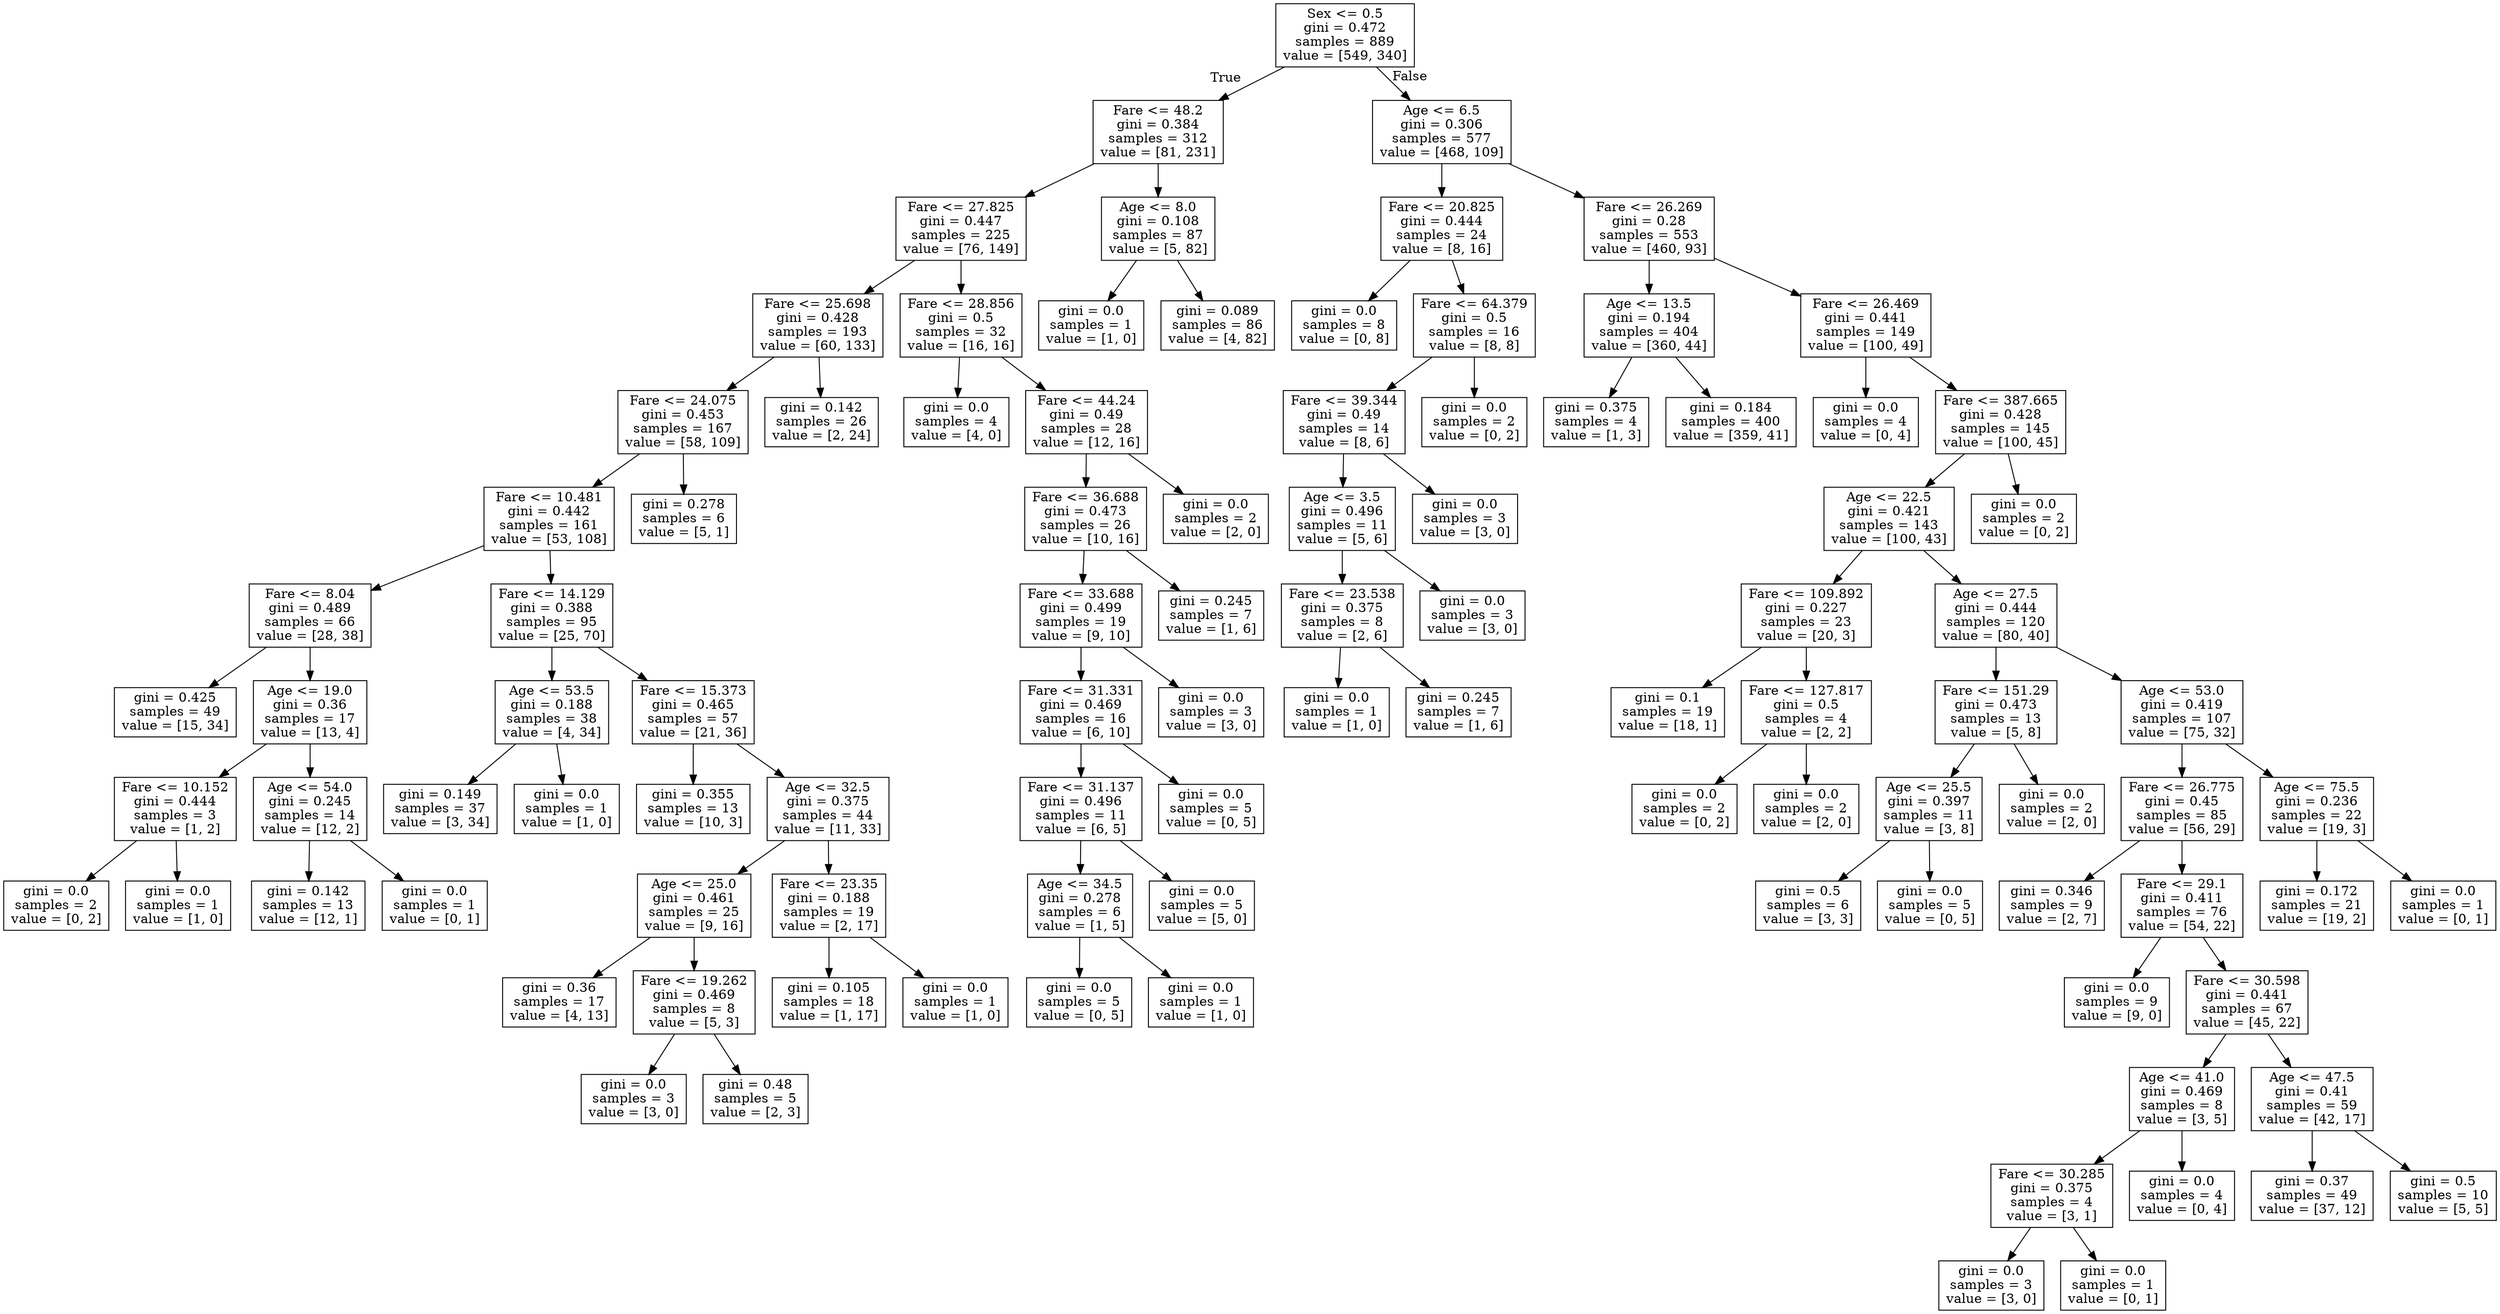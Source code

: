 digraph Tree {
node [shape=box] ;
0 [label="Sex <= 0.5\ngini = 0.472\nsamples = 889\nvalue = [549, 340]"] ;
1 [label="Fare <= 48.2\ngini = 0.384\nsamples = 312\nvalue = [81, 231]"] ;
0 -> 1 [labeldistance=2.5, labelangle=45, headlabel="True"] ;
7 [label="Fare <= 27.825\ngini = 0.447\nsamples = 225\nvalue = [76, 149]"] ;
1 -> 7 ;
15 [label="Fare <= 25.698\ngini = 0.428\nsamples = 193\nvalue = [60, 133]"] ;
7 -> 15 ;
17 [label="Fare <= 24.075\ngini = 0.453\nsamples = 167\nvalue = [58, 109]"] ;
15 -> 17 ;
19 [label="Fare <= 10.481\ngini = 0.442\nsamples = 161\nvalue = [53, 108]"] ;
17 -> 19 ;
23 [label="Fare <= 8.04\ngini = 0.489\nsamples = 66\nvalue = [28, 38]"] ;
19 -> 23 ;
25 [label="gini = 0.425\nsamples = 49\nvalue = [15, 34]"] ;
23 -> 25 ;
26 [label="Age <= 19.0\ngini = 0.36\nsamples = 17\nvalue = [13, 4]"] ;
23 -> 26 ;
67 [label="Fare <= 10.152\ngini = 0.444\nsamples = 3\nvalue = [1, 2]"] ;
26 -> 67 ;
73 [label="gini = 0.0\nsamples = 2\nvalue = [0, 2]"] ;
67 -> 73 ;
74 [label="gini = 0.0\nsamples = 1\nvalue = [1, 0]"] ;
67 -> 74 ;
68 [label="Age <= 54.0\ngini = 0.245\nsamples = 14\nvalue = [12, 2]"] ;
26 -> 68 ;
69 [label="gini = 0.142\nsamples = 13\nvalue = [12, 1]"] ;
68 -> 69 ;
70 [label="gini = 0.0\nsamples = 1\nvalue = [0, 1]"] ;
68 -> 70 ;
24 [label="Fare <= 14.129\ngini = 0.388\nsamples = 95\nvalue = [25, 70]"] ;
19 -> 24 ;
27 [label="Age <= 53.5\ngini = 0.188\nsamples = 38\nvalue = [4, 34]"] ;
24 -> 27 ;
35 [label="gini = 0.149\nsamples = 37\nvalue = [3, 34]"] ;
27 -> 35 ;
36 [label="gini = 0.0\nsamples = 1\nvalue = [1, 0]"] ;
27 -> 36 ;
28 [label="Fare <= 15.373\ngini = 0.465\nsamples = 57\nvalue = [21, 36]"] ;
24 -> 28 ;
29 [label="gini = 0.355\nsamples = 13\nvalue = [10, 3]"] ;
28 -> 29 ;
30 [label="Age <= 32.5\ngini = 0.375\nsamples = 44\nvalue = [11, 33]"] ;
28 -> 30 ;
59 [label="Age <= 25.0\ngini = 0.461\nsamples = 25\nvalue = [9, 16]"] ;
30 -> 59 ;
63 [label="gini = 0.36\nsamples = 17\nvalue = [4, 13]"] ;
59 -> 63 ;
64 [label="Fare <= 19.262\ngini = 0.469\nsamples = 8\nvalue = [5, 3]"] ;
59 -> 64 ;
71 [label="gini = 0.0\nsamples = 3\nvalue = [3, 0]"] ;
64 -> 71 ;
72 [label="gini = 0.48\nsamples = 5\nvalue = [2, 3]"] ;
64 -> 72 ;
60 [label="Fare <= 23.35\ngini = 0.188\nsamples = 19\nvalue = [2, 17]"] ;
30 -> 60 ;
61 [label="gini = 0.105\nsamples = 18\nvalue = [1, 17]"] ;
60 -> 61 ;
62 [label="gini = 0.0\nsamples = 1\nvalue = [1, 0]"] ;
60 -> 62 ;
20 [label="gini = 0.278\nsamples = 6\nvalue = [5, 1]"] ;
17 -> 20 ;
18 [label="gini = 0.142\nsamples = 26\nvalue = [2, 24]"] ;
15 -> 18 ;
16 [label="Fare <= 28.856\ngini = 0.5\nsamples = 32\nvalue = [16, 16]"] ;
7 -> 16 ;
21 [label="gini = 0.0\nsamples = 4\nvalue = [4, 0]"] ;
16 -> 21 ;
22 [label="Fare <= 44.24\ngini = 0.49\nsamples = 28\nvalue = [12, 16]"] ;
16 -> 22 ;
57 [label="Fare <= 36.688\ngini = 0.473\nsamples = 26\nvalue = [10, 16]"] ;
22 -> 57 ;
87 [label="Fare <= 33.688\ngini = 0.499\nsamples = 19\nvalue = [9, 10]"] ;
57 -> 87 ;
89 [label="Fare <= 31.331\ngini = 0.469\nsamples = 16\nvalue = [6, 10]"] ;
87 -> 89 ;
91 [label="Fare <= 31.137\ngini = 0.496\nsamples = 11\nvalue = [6, 5]"] ;
89 -> 91 ;
93 [label="Age <= 34.5\ngini = 0.278\nsamples = 6\nvalue = [1, 5]"] ;
91 -> 93 ;
95 [label="gini = 0.0\nsamples = 5\nvalue = [0, 5]"] ;
93 -> 95 ;
96 [label="gini = 0.0\nsamples = 1\nvalue = [1, 0]"] ;
93 -> 96 ;
94 [label="gini = 0.0\nsamples = 5\nvalue = [5, 0]"] ;
91 -> 94 ;
92 [label="gini = 0.0\nsamples = 5\nvalue = [0, 5]"] ;
89 -> 92 ;
90 [label="gini = 0.0\nsamples = 3\nvalue = [3, 0]"] ;
87 -> 90 ;
88 [label="gini = 0.245\nsamples = 7\nvalue = [1, 6]"] ;
57 -> 88 ;
58 [label="gini = 0.0\nsamples = 2\nvalue = [2, 0]"] ;
22 -> 58 ;
8 [label="Age <= 8.0\ngini = 0.108\nsamples = 87\nvalue = [5, 82]"] ;
1 -> 8 ;
33 [label="gini = 0.0\nsamples = 1\nvalue = [1, 0]"] ;
8 -> 33 ;
34 [label="gini = 0.089\nsamples = 86\nvalue = [4, 82]"] ;
8 -> 34 ;
2 [label="Age <= 6.5\ngini = 0.306\nsamples = 577\nvalue = [468, 109]"] ;
0 -> 2 [labeldistance=2.5, labelangle=-45, headlabel="False"] ;
3 [label="Fare <= 20.825\ngini = 0.444\nsamples = 24\nvalue = [8, 16]"] ;
2 -> 3 ;
13 [label="gini = 0.0\nsamples = 8\nvalue = [0, 8]"] ;
3 -> 13 ;
14 [label="Fare <= 64.379\ngini = 0.5\nsamples = 16\nvalue = [8, 8]"] ;
3 -> 14 ;
79 [label="Fare <= 39.344\ngini = 0.49\nsamples = 14\nvalue = [8, 6]"] ;
14 -> 79 ;
81 [label="Age <= 3.5\ngini = 0.496\nsamples = 11\nvalue = [5, 6]"] ;
79 -> 81 ;
83 [label="Fare <= 23.538\ngini = 0.375\nsamples = 8\nvalue = [2, 6]"] ;
81 -> 83 ;
85 [label="gini = 0.0\nsamples = 1\nvalue = [1, 0]"] ;
83 -> 85 ;
86 [label="gini = 0.245\nsamples = 7\nvalue = [1, 6]"] ;
83 -> 86 ;
84 [label="gini = 0.0\nsamples = 3\nvalue = [3, 0]"] ;
81 -> 84 ;
82 [label="gini = 0.0\nsamples = 3\nvalue = [3, 0]"] ;
79 -> 82 ;
80 [label="gini = 0.0\nsamples = 2\nvalue = [0, 2]"] ;
14 -> 80 ;
4 [label="Fare <= 26.269\ngini = 0.28\nsamples = 553\nvalue = [460, 93]"] ;
2 -> 4 ;
5 [label="Age <= 13.5\ngini = 0.194\nsamples = 404\nvalue = [360, 44]"] ;
4 -> 5 ;
11 [label="gini = 0.375\nsamples = 4\nvalue = [1, 3]"] ;
5 -> 11 ;
12 [label="gini = 0.184\nsamples = 400\nvalue = [359, 41]"] ;
5 -> 12 ;
6 [label="Fare <= 26.469\ngini = 0.441\nsamples = 149\nvalue = [100, 49]"] ;
4 -> 6 ;
9 [label="gini = 0.0\nsamples = 4\nvalue = [0, 4]"] ;
6 -> 9 ;
10 [label="Fare <= 387.665\ngini = 0.428\nsamples = 145\nvalue = [100, 45]"] ;
6 -> 10 ;
31 [label="Age <= 22.5\ngini = 0.421\nsamples = 143\nvalue = [100, 43]"] ;
10 -> 31 ;
37 [label="Fare <= 109.892\ngini = 0.227\nsamples = 23\nvalue = [20, 3]"] ;
31 -> 37 ;
75 [label="gini = 0.1\nsamples = 19\nvalue = [18, 1]"] ;
37 -> 75 ;
76 [label="Fare <= 127.817\ngini = 0.5\nsamples = 4\nvalue = [2, 2]"] ;
37 -> 76 ;
77 [label="gini = 0.0\nsamples = 2\nvalue = [0, 2]"] ;
76 -> 77 ;
78 [label="gini = 0.0\nsamples = 2\nvalue = [2, 0]"] ;
76 -> 78 ;
38 [label="Age <= 27.5\ngini = 0.444\nsamples = 120\nvalue = [80, 40]"] ;
31 -> 38 ;
39 [label="Fare <= 151.29\ngini = 0.473\nsamples = 13\nvalue = [5, 8]"] ;
38 -> 39 ;
41 [label="Age <= 25.5\ngini = 0.397\nsamples = 11\nvalue = [3, 8]"] ;
39 -> 41 ;
65 [label="gini = 0.5\nsamples = 6\nvalue = [3, 3]"] ;
41 -> 65 ;
66 [label="gini = 0.0\nsamples = 5\nvalue = [0, 5]"] ;
41 -> 66 ;
42 [label="gini = 0.0\nsamples = 2\nvalue = [2, 0]"] ;
39 -> 42 ;
40 [label="Age <= 53.0\ngini = 0.419\nsamples = 107\nvalue = [75, 32]"] ;
38 -> 40 ;
43 [label="Fare <= 26.775\ngini = 0.45\nsamples = 85\nvalue = [56, 29]"] ;
40 -> 43 ;
45 [label="gini = 0.346\nsamples = 9\nvalue = [2, 7]"] ;
43 -> 45 ;
46 [label="Fare <= 29.1\ngini = 0.411\nsamples = 76\nvalue = [54, 22]"] ;
43 -> 46 ;
47 [label="gini = 0.0\nsamples = 9\nvalue = [9, 0]"] ;
46 -> 47 ;
48 [label="Fare <= 30.598\ngini = 0.441\nsamples = 67\nvalue = [45, 22]"] ;
46 -> 48 ;
49 [label="Age <= 41.0\ngini = 0.469\nsamples = 8\nvalue = [3, 5]"] ;
48 -> 49 ;
51 [label="Fare <= 30.285\ngini = 0.375\nsamples = 4\nvalue = [3, 1]"] ;
49 -> 51 ;
55 [label="gini = 0.0\nsamples = 3\nvalue = [3, 0]"] ;
51 -> 55 ;
56 [label="gini = 0.0\nsamples = 1\nvalue = [0, 1]"] ;
51 -> 56 ;
52 [label="gini = 0.0\nsamples = 4\nvalue = [0, 4]"] ;
49 -> 52 ;
50 [label="Age <= 47.5\ngini = 0.41\nsamples = 59\nvalue = [42, 17]"] ;
48 -> 50 ;
97 [label="gini = 0.37\nsamples = 49\nvalue = [37, 12]"] ;
50 -> 97 ;
98 [label="gini = 0.5\nsamples = 10\nvalue = [5, 5]"] ;
50 -> 98 ;
44 [label="Age <= 75.5\ngini = 0.236\nsamples = 22\nvalue = [19, 3]"] ;
40 -> 44 ;
53 [label="gini = 0.172\nsamples = 21\nvalue = [19, 2]"] ;
44 -> 53 ;
54 [label="gini = 0.0\nsamples = 1\nvalue = [0, 1]"] ;
44 -> 54 ;
32 [label="gini = 0.0\nsamples = 2\nvalue = [0, 2]"] ;
10 -> 32 ;
}